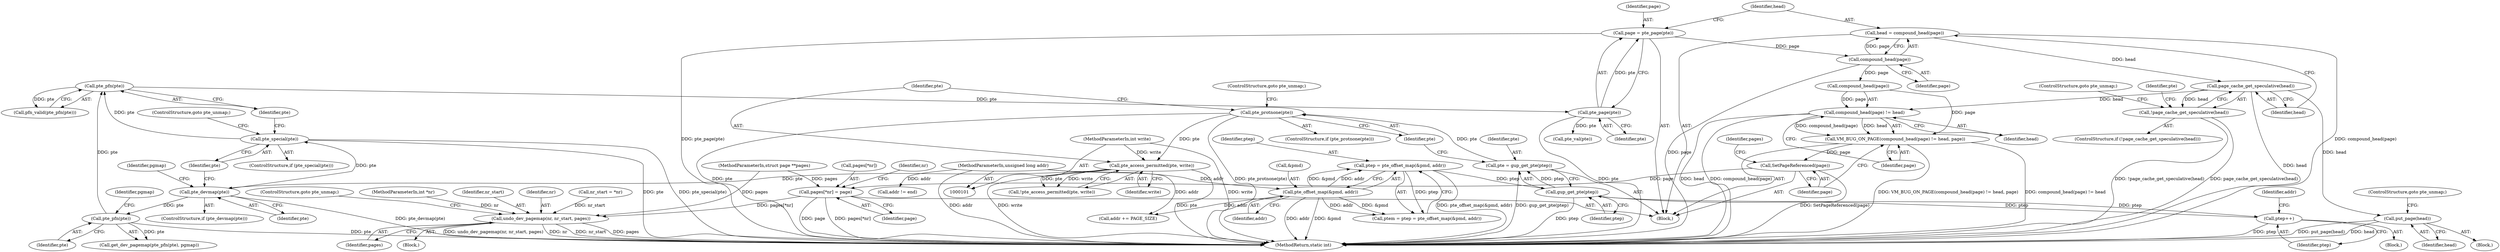 digraph "0_linux_6b3a707736301c2128ca85ce85fb13f60b5e350a_10@pointer" {
"1000185" [label="(Call,head = compound_head(page))"];
"1000187" [label="(Call,compound_head(page))"];
"1000181" [label="(Call,page = pte_page(pte))"];
"1000183" [label="(Call,pte_page(pte))"];
"1000179" [label="(Call,pte_pfn(pte))"];
"1000158" [label="(Call,pte_pfn(pte))"];
"1000152" [label="(Call,pte_devmap(pte))"];
"1000147" [label="(Call,pte_access_permitted(pte, write))"];
"1000142" [label="(Call,pte_protnone(pte))"];
"1000135" [label="(Call,pte = gup_get_pte(ptep))"];
"1000137" [label="(Call,gup_get_pte(ptep))"];
"1000224" [label="(Call,ptep++)"];
"1000126" [label="(Call,ptep = pte_offset_map(&pmd, addr))"];
"1000128" [label="(Call,pte_offset_map(&pmd, addr))"];
"1000103" [label="(MethodParameterIn,unsigned long addr)"];
"1000105" [label="(MethodParameterIn,int write)"];
"1000173" [label="(Call,pte_special(pte))"];
"1000191" [label="(Call,page_cache_get_speculative(head))"];
"1000190" [label="(Call,!page_cache_get_speculative(head))"];
"1000203" [label="(Call,put_page(head))"];
"1000207" [label="(Call,compound_head(page) != head)"];
"1000206" [label="(Call,VM_BUG_ON_PAGE(compound_head(page) != head, page))"];
"1000212" [label="(Call,SetPageReferenced(page))"];
"1000214" [label="(Call,pages[*nr] = page)"];
"1000166" [label="(Call,undo_dev_pagemap(nr, nr_start, pages))"];
"1000185" [label="(Call,head = compound_head(page))"];
"1000160" [label="(Identifier,pgmap)"];
"1000166" [label="(Call,undo_dev_pagemap(nr, nr_start, pages))"];
"1000135" [label="(Call,pte = gup_get_pte(ptep))"];
"1000157" [label="(Call,get_dev_pagemap(pte_pfn(pte), pgmap))"];
"1000224" [label="(Call,ptep++)"];
"1000219" [label="(Identifier,page)"];
"1000198" [label="(Identifier,pte)"];
"1000138" [label="(Identifier,ptep)"];
"1000197" [label="(Call,pte_val(pte))"];
"1000128" [label="(Call,pte_offset_map(&pmd, addr))"];
"1000129" [label="(Call,&pmd)"];
"1000103" [label="(MethodParameterIn,unsigned long addr)"];
"1000158" [label="(Call,pte_pfn(pte))"];
"1000245" [label="(MethodReturn,static int)"];
"1000191" [label="(Call,page_cache_get_speculative(head))"];
"1000156" [label="(Identifier,pgmap)"];
"1000146" [label="(Call,!pte_access_permitted(pte, write))"];
"1000225" [label="(Identifier,ptep)"];
"1000187" [label="(Call,compound_head(page))"];
"1000215" [label="(Call,pages[*nr])"];
"1000142" [label="(Call,pte_protnone(pte))"];
"1000175" [label="(ControlStructure,goto pte_unmap;)"];
"1000127" [label="(Identifier,ptep)"];
"1000213" [label="(Identifier,page)"];
"1000204" [label="(Identifier,head)"];
"1000179" [label="(Call,pte_pfn(pte))"];
"1000189" [label="(ControlStructure,if (!page_cache_get_speculative(head)))"];
"1000214" [label="(Call,pages[*nr] = page)"];
"1000169" [label="(Identifier,pages)"];
"1000148" [label="(Identifier,pte)"];
"1000203" [label="(Call,put_page(head))"];
"1000136" [label="(Identifier,pte)"];
"1000192" [label="(Identifier,head)"];
"1000211" [label="(Identifier,page)"];
"1000216" [label="(Identifier,pages)"];
"1000170" [label="(ControlStructure,goto pte_unmap;)"];
"1000107" [label="(MethodParameterIn,int *nr)"];
"1000165" [label="(Block,)"];
"1000168" [label="(Identifier,nr_start)"];
"1000143" [label="(Identifier,pte)"];
"1000188" [label="(Identifier,page)"];
"1000181" [label="(Call,page = pte_page(pte))"];
"1000167" [label="(Identifier,nr)"];
"1000205" [label="(ControlStructure,goto pte_unmap;)"];
"1000159" [label="(Identifier,pte)"];
"1000131" [label="(Identifier,addr)"];
"1000206" [label="(Call,VM_BUG_ON_PAGE(compound_head(page) != head, page))"];
"1000174" [label="(Identifier,pte)"];
"1000210" [label="(Identifier,head)"];
"1000149" [label="(Identifier,write)"];
"1000230" [label="(Call,addr != end)"];
"1000133" [label="(Block,)"];
"1000184" [label="(Identifier,pte)"];
"1000178" [label="(Call,pfn_valid(pte_pfn(pte)))"];
"1000182" [label="(Identifier,page)"];
"1000172" [label="(ControlStructure,if (pte_special(pte)))"];
"1000141" [label="(ControlStructure,if (pte_protnone(pte)))"];
"1000190" [label="(Call,!page_cache_get_speculative(head))"];
"1000173" [label="(Call,pte_special(pte))"];
"1000222" [label="(Identifier,nr)"];
"1000186" [label="(Identifier,head)"];
"1000208" [label="(Call,compound_head(page))"];
"1000114" [label="(Call,nr_start = *nr)"];
"1000153" [label="(Identifier,pte)"];
"1000151" [label="(ControlStructure,if (pte_devmap(pte)))"];
"1000147" [label="(Call,pte_access_permitted(pte, write))"];
"1000126" [label="(Call,ptep = pte_offset_map(&pmd, addr))"];
"1000180" [label="(Identifier,pte)"];
"1000183" [label="(Call,pte_page(pte))"];
"1000223" [label="(Block,)"];
"1000105" [label="(MethodParameterIn,int write)"];
"1000227" [label="(Call,addr += PAGE_SIZE)"];
"1000152" [label="(Call,pte_devmap(pte))"];
"1000193" [label="(ControlStructure,goto pte_unmap;)"];
"1000212" [label="(Call,SetPageReferenced(page))"];
"1000207" [label="(Call,compound_head(page) != head)"];
"1000106" [label="(MethodParameterIn,struct page **pages)"];
"1000228" [label="(Identifier,addr)"];
"1000144" [label="(ControlStructure,goto pte_unmap;)"];
"1000137" [label="(Call,gup_get_pte(ptep))"];
"1000124" [label="(Call,ptem = ptep = pte_offset_map(&pmd, addr))"];
"1000202" [label="(Block,)"];
"1000185" -> "1000133"  [label="AST: "];
"1000185" -> "1000187"  [label="CFG: "];
"1000186" -> "1000185"  [label="AST: "];
"1000187" -> "1000185"  [label="AST: "];
"1000192" -> "1000185"  [label="CFG: "];
"1000185" -> "1000245"  [label="DDG: compound_head(page)"];
"1000187" -> "1000185"  [label="DDG: page"];
"1000185" -> "1000191"  [label="DDG: head"];
"1000187" -> "1000188"  [label="CFG: "];
"1000188" -> "1000187"  [label="AST: "];
"1000187" -> "1000245"  [label="DDG: page"];
"1000181" -> "1000187"  [label="DDG: page"];
"1000187" -> "1000208"  [label="DDG: page"];
"1000181" -> "1000133"  [label="AST: "];
"1000181" -> "1000183"  [label="CFG: "];
"1000182" -> "1000181"  [label="AST: "];
"1000183" -> "1000181"  [label="AST: "];
"1000186" -> "1000181"  [label="CFG: "];
"1000181" -> "1000245"  [label="DDG: pte_page(pte)"];
"1000183" -> "1000181"  [label="DDG: pte"];
"1000183" -> "1000184"  [label="CFG: "];
"1000184" -> "1000183"  [label="AST: "];
"1000183" -> "1000245"  [label="DDG: pte"];
"1000179" -> "1000183"  [label="DDG: pte"];
"1000183" -> "1000197"  [label="DDG: pte"];
"1000179" -> "1000178"  [label="AST: "];
"1000179" -> "1000180"  [label="CFG: "];
"1000180" -> "1000179"  [label="AST: "];
"1000178" -> "1000179"  [label="CFG: "];
"1000179" -> "1000178"  [label="DDG: pte"];
"1000158" -> "1000179"  [label="DDG: pte"];
"1000173" -> "1000179"  [label="DDG: pte"];
"1000158" -> "1000157"  [label="AST: "];
"1000158" -> "1000159"  [label="CFG: "];
"1000159" -> "1000158"  [label="AST: "];
"1000160" -> "1000158"  [label="CFG: "];
"1000158" -> "1000245"  [label="DDG: pte"];
"1000158" -> "1000157"  [label="DDG: pte"];
"1000152" -> "1000158"  [label="DDG: pte"];
"1000152" -> "1000151"  [label="AST: "];
"1000152" -> "1000153"  [label="CFG: "];
"1000153" -> "1000152"  [label="AST: "];
"1000156" -> "1000152"  [label="CFG: "];
"1000174" -> "1000152"  [label="CFG: "];
"1000152" -> "1000245"  [label="DDG: pte_devmap(pte)"];
"1000147" -> "1000152"  [label="DDG: pte"];
"1000152" -> "1000173"  [label="DDG: pte"];
"1000147" -> "1000146"  [label="AST: "];
"1000147" -> "1000149"  [label="CFG: "];
"1000148" -> "1000147"  [label="AST: "];
"1000149" -> "1000147"  [label="AST: "];
"1000146" -> "1000147"  [label="CFG: "];
"1000147" -> "1000245"  [label="DDG: write"];
"1000147" -> "1000245"  [label="DDG: pte"];
"1000147" -> "1000146"  [label="DDG: pte"];
"1000147" -> "1000146"  [label="DDG: write"];
"1000142" -> "1000147"  [label="DDG: pte"];
"1000105" -> "1000147"  [label="DDG: write"];
"1000142" -> "1000141"  [label="AST: "];
"1000142" -> "1000143"  [label="CFG: "];
"1000143" -> "1000142"  [label="AST: "];
"1000144" -> "1000142"  [label="CFG: "];
"1000148" -> "1000142"  [label="CFG: "];
"1000142" -> "1000245"  [label="DDG: pte_protnone(pte)"];
"1000142" -> "1000245"  [label="DDG: pte"];
"1000135" -> "1000142"  [label="DDG: pte"];
"1000135" -> "1000133"  [label="AST: "];
"1000135" -> "1000137"  [label="CFG: "];
"1000136" -> "1000135"  [label="AST: "];
"1000137" -> "1000135"  [label="AST: "];
"1000143" -> "1000135"  [label="CFG: "];
"1000135" -> "1000245"  [label="DDG: gup_get_pte(ptep)"];
"1000137" -> "1000135"  [label="DDG: ptep"];
"1000137" -> "1000138"  [label="CFG: "];
"1000138" -> "1000137"  [label="AST: "];
"1000137" -> "1000245"  [label="DDG: ptep"];
"1000224" -> "1000137"  [label="DDG: ptep"];
"1000126" -> "1000137"  [label="DDG: ptep"];
"1000137" -> "1000224"  [label="DDG: ptep"];
"1000224" -> "1000223"  [label="AST: "];
"1000224" -> "1000225"  [label="CFG: "];
"1000225" -> "1000224"  [label="AST: "];
"1000228" -> "1000224"  [label="CFG: "];
"1000224" -> "1000245"  [label="DDG: ptep"];
"1000126" -> "1000124"  [label="AST: "];
"1000126" -> "1000128"  [label="CFG: "];
"1000127" -> "1000126"  [label="AST: "];
"1000128" -> "1000126"  [label="AST: "];
"1000124" -> "1000126"  [label="CFG: "];
"1000126" -> "1000245"  [label="DDG: pte_offset_map(&pmd, addr)"];
"1000126" -> "1000124"  [label="DDG: ptep"];
"1000128" -> "1000126"  [label="DDG: &pmd"];
"1000128" -> "1000126"  [label="DDG: addr"];
"1000128" -> "1000131"  [label="CFG: "];
"1000129" -> "1000128"  [label="AST: "];
"1000131" -> "1000128"  [label="AST: "];
"1000128" -> "1000245"  [label="DDG: &pmd"];
"1000128" -> "1000245"  [label="DDG: addr"];
"1000128" -> "1000124"  [label="DDG: &pmd"];
"1000128" -> "1000124"  [label="DDG: addr"];
"1000103" -> "1000128"  [label="DDG: addr"];
"1000128" -> "1000227"  [label="DDG: addr"];
"1000103" -> "1000101"  [label="AST: "];
"1000103" -> "1000245"  [label="DDG: addr"];
"1000103" -> "1000227"  [label="DDG: addr"];
"1000103" -> "1000230"  [label="DDG: addr"];
"1000105" -> "1000101"  [label="AST: "];
"1000105" -> "1000245"  [label="DDG: write"];
"1000173" -> "1000172"  [label="AST: "];
"1000173" -> "1000174"  [label="CFG: "];
"1000174" -> "1000173"  [label="AST: "];
"1000175" -> "1000173"  [label="CFG: "];
"1000180" -> "1000173"  [label="CFG: "];
"1000173" -> "1000245"  [label="DDG: pte_special(pte)"];
"1000173" -> "1000245"  [label="DDG: pte"];
"1000191" -> "1000190"  [label="AST: "];
"1000191" -> "1000192"  [label="CFG: "];
"1000192" -> "1000191"  [label="AST: "];
"1000190" -> "1000191"  [label="CFG: "];
"1000191" -> "1000245"  [label="DDG: head"];
"1000191" -> "1000190"  [label="DDG: head"];
"1000191" -> "1000203"  [label="DDG: head"];
"1000191" -> "1000207"  [label="DDG: head"];
"1000190" -> "1000189"  [label="AST: "];
"1000193" -> "1000190"  [label="CFG: "];
"1000198" -> "1000190"  [label="CFG: "];
"1000190" -> "1000245"  [label="DDG: !page_cache_get_speculative(head)"];
"1000190" -> "1000245"  [label="DDG: page_cache_get_speculative(head)"];
"1000203" -> "1000202"  [label="AST: "];
"1000203" -> "1000204"  [label="CFG: "];
"1000204" -> "1000203"  [label="AST: "];
"1000205" -> "1000203"  [label="CFG: "];
"1000203" -> "1000245"  [label="DDG: put_page(head)"];
"1000203" -> "1000245"  [label="DDG: head"];
"1000207" -> "1000206"  [label="AST: "];
"1000207" -> "1000210"  [label="CFG: "];
"1000208" -> "1000207"  [label="AST: "];
"1000210" -> "1000207"  [label="AST: "];
"1000211" -> "1000207"  [label="CFG: "];
"1000207" -> "1000245"  [label="DDG: head"];
"1000207" -> "1000245"  [label="DDG: compound_head(page)"];
"1000207" -> "1000206"  [label="DDG: compound_head(page)"];
"1000207" -> "1000206"  [label="DDG: head"];
"1000208" -> "1000207"  [label="DDG: page"];
"1000206" -> "1000133"  [label="AST: "];
"1000206" -> "1000211"  [label="CFG: "];
"1000211" -> "1000206"  [label="AST: "];
"1000213" -> "1000206"  [label="CFG: "];
"1000206" -> "1000245"  [label="DDG: VM_BUG_ON_PAGE(compound_head(page) != head, page)"];
"1000206" -> "1000245"  [label="DDG: compound_head(page) != head"];
"1000208" -> "1000206"  [label="DDG: page"];
"1000206" -> "1000212"  [label="DDG: page"];
"1000212" -> "1000133"  [label="AST: "];
"1000212" -> "1000213"  [label="CFG: "];
"1000213" -> "1000212"  [label="AST: "];
"1000216" -> "1000212"  [label="CFG: "];
"1000212" -> "1000245"  [label="DDG: SetPageReferenced(page)"];
"1000212" -> "1000214"  [label="DDG: page"];
"1000214" -> "1000133"  [label="AST: "];
"1000214" -> "1000219"  [label="CFG: "];
"1000215" -> "1000214"  [label="AST: "];
"1000219" -> "1000214"  [label="AST: "];
"1000222" -> "1000214"  [label="CFG: "];
"1000214" -> "1000245"  [label="DDG: page"];
"1000214" -> "1000245"  [label="DDG: pages[*nr]"];
"1000214" -> "1000166"  [label="DDG: pages[*nr]"];
"1000106" -> "1000214"  [label="DDG: pages"];
"1000166" -> "1000165"  [label="AST: "];
"1000166" -> "1000169"  [label="CFG: "];
"1000167" -> "1000166"  [label="AST: "];
"1000168" -> "1000166"  [label="AST: "];
"1000169" -> "1000166"  [label="AST: "];
"1000170" -> "1000166"  [label="CFG: "];
"1000166" -> "1000245"  [label="DDG: nr_start"];
"1000166" -> "1000245"  [label="DDG: pages"];
"1000166" -> "1000245"  [label="DDG: undo_dev_pagemap(nr, nr_start, pages)"];
"1000166" -> "1000245"  [label="DDG: nr"];
"1000107" -> "1000166"  [label="DDG: nr"];
"1000114" -> "1000166"  [label="DDG: nr_start"];
"1000106" -> "1000166"  [label="DDG: pages"];
}
